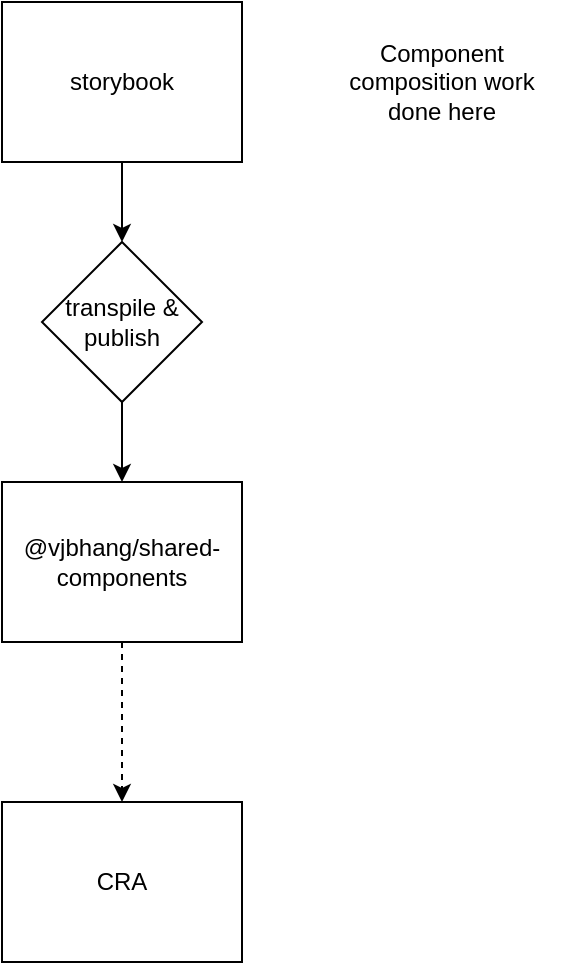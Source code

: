 <mxfile version="14.8.5" type="device"><diagram id="qk_enFPQdHuUgCr-7tMf" name="Page-1"><mxGraphModel dx="1185" dy="608" grid="1" gridSize="10" guides="1" tooltips="1" connect="1" arrows="1" fold="1" page="1" pageScale="1" pageWidth="850" pageHeight="1100" math="0" shadow="0"><root><mxCell id="0"/><mxCell id="1" parent="0"/><mxCell id="i4mQD_f-rcdhgXsgT98B-3" style="edgeStyle=orthogonalEdgeStyle;rounded=0;orthogonalLoop=1;jettySize=auto;html=1;exitX=0.5;exitY=1;exitDx=0;exitDy=0;entryX=0.5;entryY=0;entryDx=0;entryDy=0;" edge="1" parent="1" source="i4mQD_f-rcdhgXsgT98B-1" target="i4mQD_f-rcdhgXsgT98B-2"><mxGeometry relative="1" as="geometry"/></mxCell><mxCell id="i4mQD_f-rcdhgXsgT98B-1" value="storybook" style="rounded=0;whiteSpace=wrap;html=1;" vertex="1" parent="1"><mxGeometry x="360" y="80" width="120" height="80" as="geometry"/></mxCell><mxCell id="i4mQD_f-rcdhgXsgT98B-5" style="edgeStyle=orthogonalEdgeStyle;rounded=0;orthogonalLoop=1;jettySize=auto;html=1;exitX=0.5;exitY=1;exitDx=0;exitDy=0;entryX=0.5;entryY=0;entryDx=0;entryDy=0;" edge="1" parent="1" source="i4mQD_f-rcdhgXsgT98B-2" target="i4mQD_f-rcdhgXsgT98B-4"><mxGeometry relative="1" as="geometry"/></mxCell><mxCell id="i4mQD_f-rcdhgXsgT98B-2" value="transpile &amp;amp; publish" style="rhombus;whiteSpace=wrap;html=1;" vertex="1" parent="1"><mxGeometry x="380" y="200" width="80" height="80" as="geometry"/></mxCell><mxCell id="i4mQD_f-rcdhgXsgT98B-8" style="edgeStyle=orthogonalEdgeStyle;rounded=0;orthogonalLoop=1;jettySize=auto;html=1;exitX=0.5;exitY=1;exitDx=0;exitDy=0;dashed=1;" edge="1" parent="1" source="i4mQD_f-rcdhgXsgT98B-4" target="i4mQD_f-rcdhgXsgT98B-7"><mxGeometry relative="1" as="geometry"/></mxCell><mxCell id="i4mQD_f-rcdhgXsgT98B-4" value="@vjbhang/shared-components" style="rounded=0;whiteSpace=wrap;html=1;" vertex="1" parent="1"><mxGeometry x="360" y="320" width="120" height="80" as="geometry"/></mxCell><mxCell id="i4mQD_f-rcdhgXsgT98B-6" value="Component composition work done here" style="text;html=1;strokeColor=none;fillColor=none;align=center;verticalAlign=middle;whiteSpace=wrap;rounded=0;" vertex="1" parent="1"><mxGeometry x="520" y="80" width="120" height="80" as="geometry"/></mxCell><mxCell id="i4mQD_f-rcdhgXsgT98B-7" value="CRA" style="rounded=0;whiteSpace=wrap;html=1;" vertex="1" parent="1"><mxGeometry x="360" y="480" width="120" height="80" as="geometry"/></mxCell></root></mxGraphModel></diagram></mxfile>